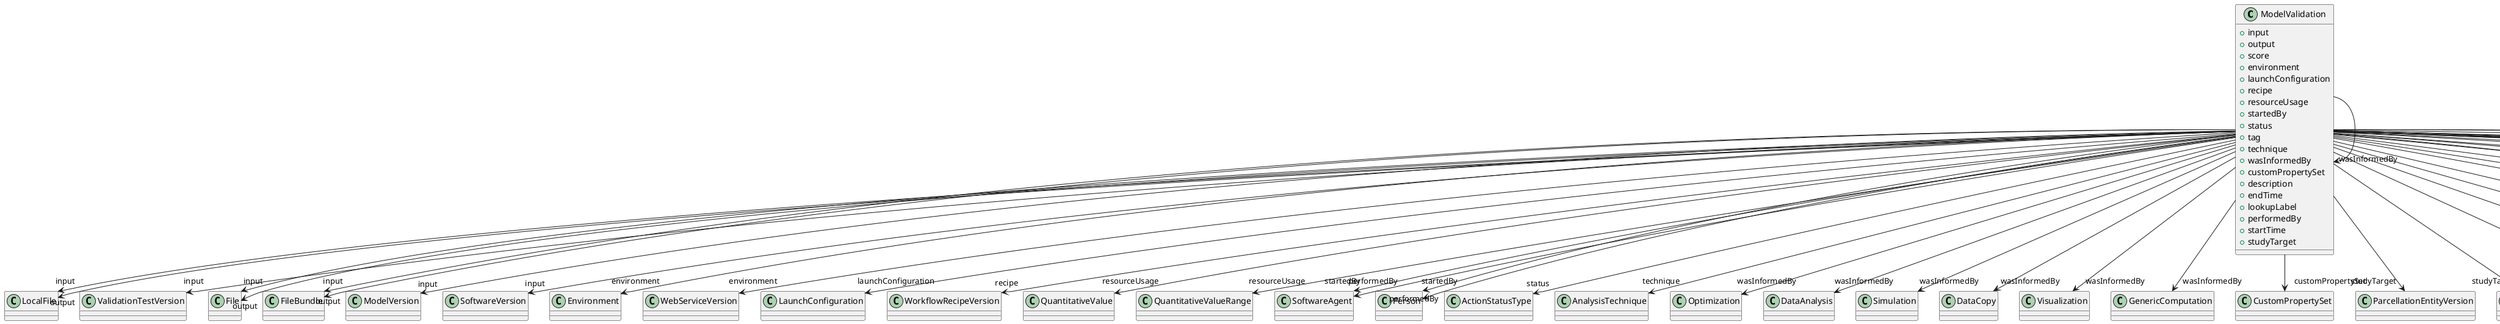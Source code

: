 @startuml
class ModelValidation {
+input
+output
+score
+environment
+launchConfiguration
+recipe
+resourceUsage
+startedBy
+status
+tag
+technique
+wasInformedBy
+customPropertySet
+description
+endTime
+lookupLabel
+performedBy
+startTime
+studyTarget

}
ModelValidation -d-> "input" LocalFile
ModelValidation -d-> "input" ValidationTestVersion
ModelValidation -d-> "input" File
ModelValidation -d-> "input" FileBundle
ModelValidation -d-> "input" ModelVersion
ModelValidation -d-> "input" SoftwareVersion
ModelValidation -d-> "output" LocalFile
ModelValidation -d-> "output" File
ModelValidation -d-> "output" FileBundle
ModelValidation -d-> "environment" Environment
ModelValidation -d-> "environment" WebServiceVersion
ModelValidation -d-> "launchConfiguration" LaunchConfiguration
ModelValidation -d-> "recipe" WorkflowRecipeVersion
ModelValidation -d-> "resourceUsage" QuantitativeValue
ModelValidation -d-> "resourceUsage" QuantitativeValueRange
ModelValidation -d-> "startedBy" SoftwareAgent
ModelValidation -d-> "startedBy" Person
ModelValidation -d-> "status" ActionStatusType
ModelValidation -d-> "technique" AnalysisTechnique
ModelValidation -d-> "wasInformedBy" Optimization
ModelValidation -d-> "wasInformedBy" DataAnalysis
ModelValidation -d-> "wasInformedBy" ModelValidation
ModelValidation -d-> "wasInformedBy" Simulation
ModelValidation -d-> "wasInformedBy" DataCopy
ModelValidation -d-> "wasInformedBy" Visualization
ModelValidation -d-> "wasInformedBy" GenericComputation
ModelValidation -d-> "customPropertySet" CustomPropertySet
ModelValidation -d-> "performedBy" SoftwareAgent
ModelValidation -d-> "performedBy" Person
ModelValidation -d-> "studyTarget" ParcellationEntityVersion
ModelValidation -d-> "studyTarget" ParcellationEntity
ModelValidation -d-> "studyTarget" CustomAnatomicalEntity
ModelValidation -d-> "studyTarget" BreedingType
ModelValidation -d-> "studyTarget" OlfactoryStimulusType
ModelValidation -d-> "studyTarget" GustatoryStimulusType
ModelValidation -d-> "studyTarget" BiologicalOrder
ModelValidation -d-> "studyTarget" TermSuggestion
ModelValidation -d-> "studyTarget" Disease
ModelValidation -d-> "studyTarget" AuditoryStimulusType
ModelValidation -d-> "studyTarget" SubcellularEntity
ModelValidation -d-> "studyTarget" CellCultureType
ModelValidation -d-> "studyTarget" Species
ModelValidation -d-> "studyTarget" UBERONParcellation
ModelValidation -d-> "studyTarget" MolecularEntity
ModelValidation -d-> "studyTarget" ElectricalStimulusType
ModelValidation -d-> "studyTarget" GeneticStrainType
ModelValidation -d-> "studyTarget" OrganismSystem
ModelValidation -d-> "studyTarget" Organ
ModelValidation -d-> "studyTarget" OpticalStimulusType
ModelValidation -d-> "studyTarget" DiseaseModel
ModelValidation -d-> "studyTarget" VisualStimulusType
ModelValidation -d-> "studyTarget" Handedness
ModelValidation -d-> "studyTarget" CellType
ModelValidation -d-> "studyTarget" BiologicalSex
ModelValidation -d-> "studyTarget" OrganismSubstance
ModelValidation -d-> "studyTarget" TactileStimulusType

@enduml